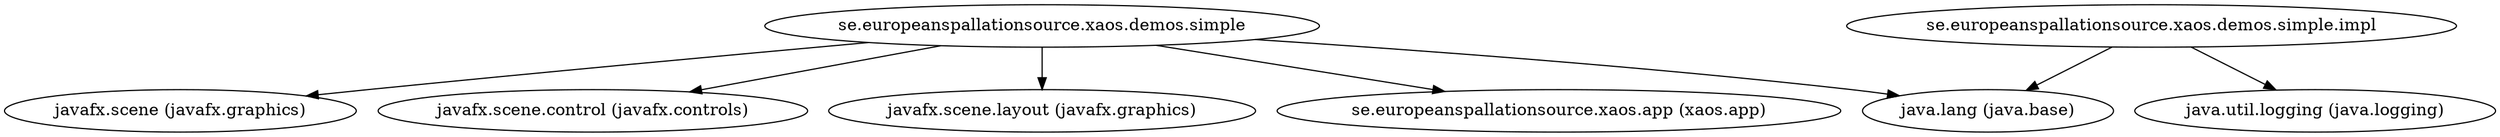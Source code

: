 digraph "xaos.demos.simple.application" {
    // Path: /Users/claudiorosati/Projects/GitHubX/XAOS/xaos.demos.module/xaos.demos.simple.application.module/target/./installer-input/xaos.demos.simple.application-0.4.0-SNAPSHOT.jar
   "se.europeanspallationsource.xaos.demos.simple"    -> "java.lang (java.base)";
   "se.europeanspallationsource.xaos.demos.simple"    -> "javafx.scene (javafx.graphics)";
   "se.europeanspallationsource.xaos.demos.simple"    -> "javafx.scene.control (javafx.controls)";
   "se.europeanspallationsource.xaos.demos.simple"    -> "javafx.scene.layout (javafx.graphics)";
   "se.europeanspallationsource.xaos.demos.simple"    -> "se.europeanspallationsource.xaos.app (xaos.app)";
   "se.europeanspallationsource.xaos.demos.simple.impl" -> "java.lang (java.base)";
   "se.europeanspallationsource.xaos.demos.simple.impl" -> "java.util.logging (java.logging)";
}
